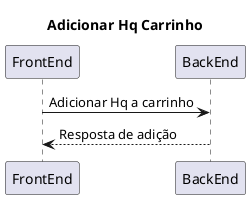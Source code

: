 @startuml Busca HQs
title Adicionar Hq Carrinho
FrontEnd -> BackEnd : Adicionar Hq a carrinho
BackEnd --> FrontEnd : Resposta de adição
@enduml
